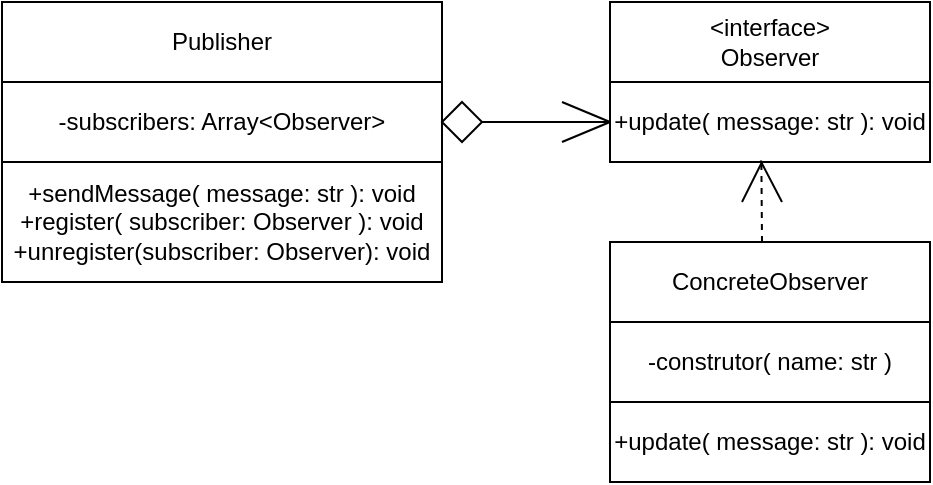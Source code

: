 <mxfile>
    <diagram id="tGxK9Wz20mGLQGhB0ljH" name="Page-1">
        <mxGraphModel dx="588" dy="331" grid="1" gridSize="10" guides="1" tooltips="1" connect="1" arrows="1" fold="1" page="1" pageScale="1" pageWidth="827" pageHeight="1169" math="0" shadow="0">
            <root>
                <mxCell id="0"/>
                <mxCell id="1" parent="0"/>
                <mxCell id="2" value="Publisher" style="rounded=0;whiteSpace=wrap;html=1;" parent="1" vertex="1">
                    <mxGeometry x="110" y="290" width="220" height="40" as="geometry"/>
                </mxCell>
                <mxCell id="3" value="-subscribers: Array&amp;lt;Observer&amp;gt;" style="rounded=0;whiteSpace=wrap;html=1;" parent="1" vertex="1">
                    <mxGeometry x="110" y="330" width="220" height="40" as="geometry"/>
                </mxCell>
                <mxCell id="4" value="+sendMessage( message: str ): void&lt;br&gt;+register( subscriber: Observer ): void&lt;br&gt;+unregister(subscriber: Observer): void" style="rounded=0;whiteSpace=wrap;html=1;" parent="1" vertex="1">
                    <mxGeometry x="110" y="370" width="220" height="60" as="geometry"/>
                </mxCell>
                <mxCell id="5" value="ConcreteObserver" style="rounded=0;whiteSpace=wrap;html=1;" parent="1" vertex="1">
                    <mxGeometry x="414" y="410" width="160" height="40" as="geometry"/>
                </mxCell>
                <mxCell id="6" value="-construtor( name: str )" style="rounded=0;whiteSpace=wrap;html=1;" parent="1" vertex="1">
                    <mxGeometry x="414" y="450" width="160" height="40" as="geometry"/>
                </mxCell>
                <mxCell id="7" value="+update( message: str ): void" style="rounded=0;whiteSpace=wrap;html=1;" parent="1" vertex="1">
                    <mxGeometry x="414" y="490" width="160" height="40" as="geometry"/>
                </mxCell>
                <mxCell id="8" value="" style="rhombus;whiteSpace=wrap;html=1;" parent="1" vertex="1">
                    <mxGeometry x="330" y="340" width="20" height="20" as="geometry"/>
                </mxCell>
                <mxCell id="9" value="" style="endArrow=none;html=1;entryX=1;entryY=0.5;entryDx=0;entryDy=0;exitX=0;exitY=0.5;exitDx=0;exitDy=0;" parent="1" target="8" edge="1" source="15">
                    <mxGeometry width="50" height="50" relative="1" as="geometry">
                        <mxPoint x="410" y="350" as="sourcePoint"/>
                        <mxPoint x="320" y="475" as="targetPoint"/>
                    </mxGeometry>
                </mxCell>
                <mxCell id="13" value="&amp;lt;interface&amp;gt;&lt;br&gt;Observer" style="rounded=0;whiteSpace=wrap;html=1;" vertex="1" parent="1">
                    <mxGeometry x="414" y="290" width="160" height="40" as="geometry"/>
                </mxCell>
                <mxCell id="15" value="+update( message: str ): void" style="rounded=0;whiteSpace=wrap;html=1;" vertex="1" parent="1">
                    <mxGeometry x="414" y="330" width="160" height="40" as="geometry"/>
                </mxCell>
                <mxCell id="16" value="" style="endArrow=none;html=1;entryX=0;entryY=0.5;entryDx=0;entryDy=0;" edge="1" parent="1" target="15">
                    <mxGeometry width="50" height="50" relative="1" as="geometry">
                        <mxPoint x="390" y="360" as="sourcePoint"/>
                        <mxPoint x="390" y="440" as="targetPoint"/>
                    </mxGeometry>
                </mxCell>
                <mxCell id="17" value="" style="endArrow=none;html=1;exitX=0;exitY=0.5;exitDx=0;exitDy=0;" edge="1" parent="1" source="15">
                    <mxGeometry width="50" height="50" relative="1" as="geometry">
                        <mxPoint x="380.32" y="460.6" as="sourcePoint"/>
                        <mxPoint x="390" y="340" as="targetPoint"/>
                    </mxGeometry>
                </mxCell>
                <mxCell id="18" value="" style="endArrow=none;dashed=1;html=1;entryX=0.473;entryY=0.97;entryDx=0;entryDy=0;entryPerimeter=0;" edge="1" parent="1" target="15">
                    <mxGeometry width="50" height="50" relative="1" as="geometry">
                        <mxPoint x="490" y="410" as="sourcePoint"/>
                        <mxPoint x="540" y="400" as="targetPoint"/>
                    </mxGeometry>
                </mxCell>
                <mxCell id="19" value="" style="endArrow=none;html=1;entryX=0.47;entryY=0.982;entryDx=0;entryDy=0;entryPerimeter=0;" edge="1" parent="1" target="15">
                    <mxGeometry width="50" height="50" relative="1" as="geometry">
                        <mxPoint x="500" y="390" as="sourcePoint"/>
                        <mxPoint x="540" y="370" as="targetPoint"/>
                    </mxGeometry>
                </mxCell>
                <mxCell id="20" value="" style="endArrow=none;html=1;" edge="1" parent="1">
                    <mxGeometry width="50" height="50" relative="1" as="geometry">
                        <mxPoint x="480" y="390" as="sourcePoint"/>
                        <mxPoint x="490" y="370" as="targetPoint"/>
                    </mxGeometry>
                </mxCell>
            </root>
        </mxGraphModel>
    </diagram>
</mxfile>